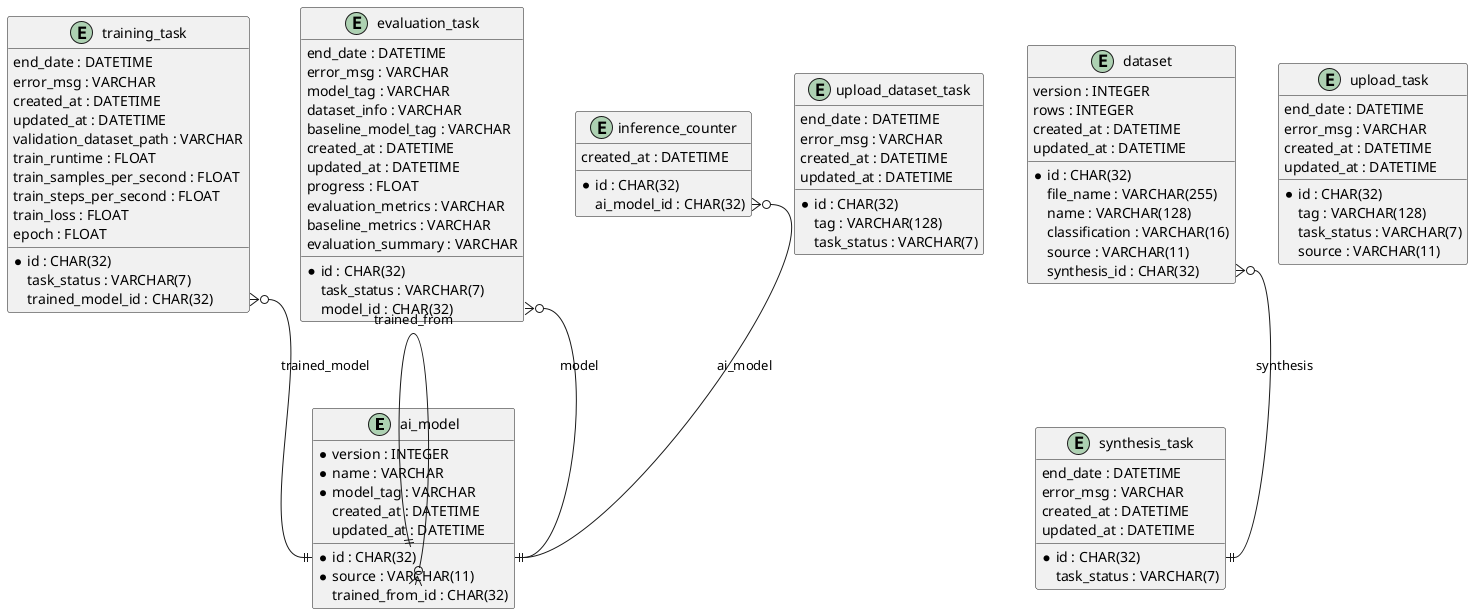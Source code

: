 @startuml entity-relation

entity ai_model {
  * id : CHAR(32)
  * version : INTEGER
  * name : VARCHAR
  * model_tag : VARCHAR
  * source : VARCHAR(11)
  trained_from_id : CHAR(32)
  created_at : DATETIME
  updated_at : DATETIME
}

entity upload_dataset_task {
  * id : CHAR(32)
  tag : VARCHAR(128)
  task_status : VARCHAR(7)
  end_date : DATETIME
  error_msg : VARCHAR
  created_at : DATETIME
  updated_at : DATETIME
}

entity synthesis_task {
  * id : CHAR(32)
  task_status : VARCHAR(7)
  end_date : DATETIME
  error_msg : VARCHAR
  created_at : DATETIME
  updated_at : DATETIME
}

entity upload_task {
  * id : CHAR(32)
  tag : VARCHAR(128)
  task_status : VARCHAR(7)
  source : VARCHAR(11)
  end_date : DATETIME
  error_msg : VARCHAR
  created_at : DATETIME
  updated_at : DATETIME
}

entity dataset {
  * id : CHAR(32)
  version : INTEGER
  file_name : VARCHAR(255)
  name : VARCHAR(128)
  classification : VARCHAR(16)
  rows : INTEGER
  source : VARCHAR(11)
  created_at : DATETIME
  updated_at : DATETIME
  synthesis_id : CHAR(32)
}

entity training_task {
  * id : CHAR(32)
  task_status : VARCHAR(7)
  end_date : DATETIME
  error_msg : VARCHAR
  trained_model_id : CHAR(32)
  created_at : DATETIME
  updated_at : DATETIME
  validation_dataset_path : VARCHAR
  train_runtime : FLOAT
  train_samples_per_second : FLOAT
  train_steps_per_second : FLOAT
  train_loss : FLOAT
  epoch : FLOAT
}

entity evaluation_task {
  * id : CHAR(32)
  task_status : VARCHAR(7)
  end_date : DATETIME
  error_msg : VARCHAR
  model_id : CHAR(32)
  model_tag : VARCHAR
  dataset_info : VARCHAR
  baseline_model_tag : VARCHAR
  created_at : DATETIME
  updated_at : DATETIME
  progress : FLOAT
  evaluation_metrics : VARCHAR
  baseline_metrics : VARCHAR
  evaluation_summary : VARCHAR
}

entity inference_counter {
  * id : CHAR(32)
  ai_model_id : CHAR(32)
  created_at : DATETIME
}

ai_model::trained_from_id }o--|| ai_model::id : trained_from
dataset::synthesis_id }o--|| synthesis_task::id : synthesis
training_task::trained_model_id }o--|| ai_model::id : trained_model
evaluation_task::model_id }o--|| ai_model::id : model
inference_counter::ai_model_id }o--|| ai_model::id : ai_model

@enduml